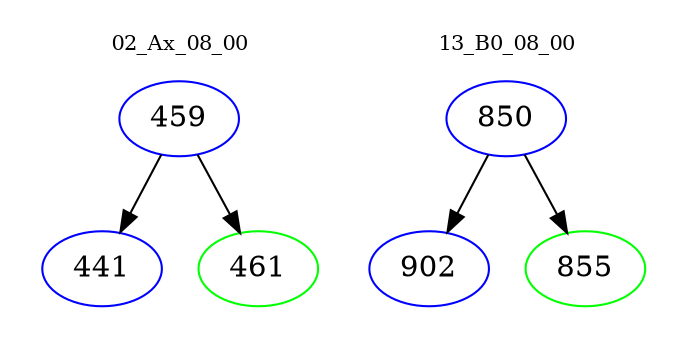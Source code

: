 digraph{
subgraph cluster_0 {
color = white
label = "02_Ax_08_00";
fontsize=10;
T0_459 [label="459", color="blue"]
T0_459 -> T0_441 [color="black"]
T0_441 [label="441", color="blue"]
T0_459 -> T0_461 [color="black"]
T0_461 [label="461", color="green"]
}
subgraph cluster_1 {
color = white
label = "13_B0_08_00";
fontsize=10;
T1_850 [label="850", color="blue"]
T1_850 -> T1_902 [color="black"]
T1_902 [label="902", color="blue"]
T1_850 -> T1_855 [color="black"]
T1_855 [label="855", color="green"]
}
}
